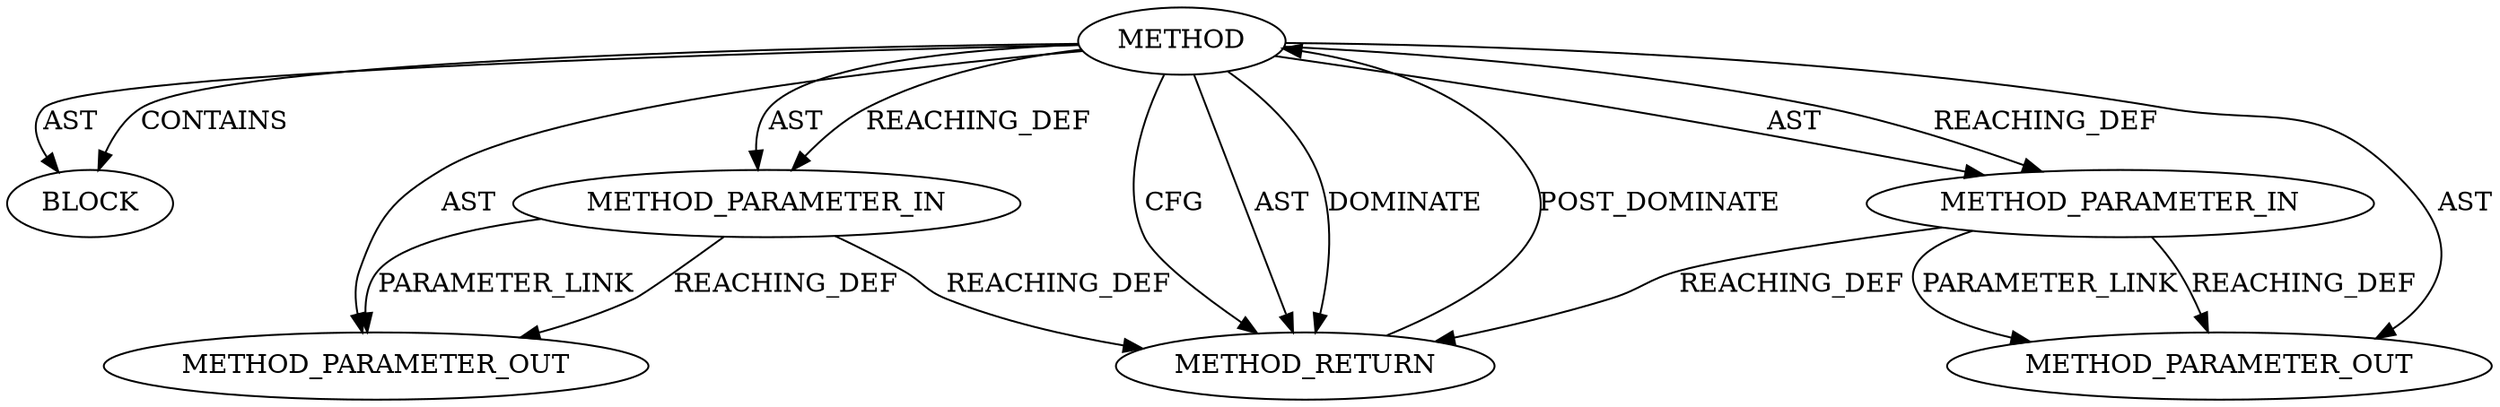 digraph {
  12052 [label=BLOCK ORDER=1 ARGUMENT_INDEX=1 CODE="<empty>" TYPE_FULL_NAME="ANY"]
  13280 [label=METHOD_PARAMETER_OUT ORDER=2 CODE="p2" IS_VARIADIC=false TYPE_FULL_NAME="ANY" EVALUATION_STRATEGY="BY_VALUE" INDEX=2 NAME="p2"]
  12049 [label=METHOD AST_PARENT_TYPE="NAMESPACE_BLOCK" AST_PARENT_FULL_NAME="<global>" ORDER=0 CODE="<empty>" FULL_NAME="<operator>.indirectFieldAccess" IS_EXTERNAL=true FILENAME="<empty>" SIGNATURE="" NAME="<operator>.indirectFieldAccess"]
  13279 [label=METHOD_PARAMETER_OUT ORDER=1 CODE="p1" IS_VARIADIC=false TYPE_FULL_NAME="ANY" EVALUATION_STRATEGY="BY_VALUE" INDEX=1 NAME="p1"]
  12053 [label=METHOD_RETURN ORDER=2 CODE="RET" TYPE_FULL_NAME="ANY" EVALUATION_STRATEGY="BY_VALUE"]
  12050 [label=METHOD_PARAMETER_IN ORDER=1 CODE="p1" IS_VARIADIC=false TYPE_FULL_NAME="ANY" EVALUATION_STRATEGY="BY_VALUE" INDEX=1 NAME="p1"]
  12051 [label=METHOD_PARAMETER_IN ORDER=2 CODE="p2" IS_VARIADIC=false TYPE_FULL_NAME="ANY" EVALUATION_STRATEGY="BY_VALUE" INDEX=2 NAME="p2"]
  12049 -> 13280 [label=AST ]
  12050 -> 13279 [label=PARAMETER_LINK ]
  12049 -> 12053 [label=CFG ]
  12049 -> 12053 [label=AST ]
  12051 -> 13280 [label=PARAMETER_LINK ]
  12049 -> 13279 [label=AST ]
  12049 -> 12051 [label=AST ]
  12049 -> 12050 [label=AST ]
  12051 -> 12053 [label=REACHING_DEF VARIABLE="p2"]
  12053 -> 12049 [label=POST_DOMINATE ]
  12049 -> 12050 [label=REACHING_DEF VARIABLE=""]
  12050 -> 12053 [label=REACHING_DEF VARIABLE="p1"]
  12050 -> 13279 [label=REACHING_DEF VARIABLE="p1"]
  12049 -> 12053 [label=DOMINATE ]
  12049 -> 12052 [label=AST ]
  12051 -> 13280 [label=REACHING_DEF VARIABLE="p2"]
  12049 -> 12051 [label=REACHING_DEF VARIABLE=""]
  12049 -> 12052 [label=CONTAINS ]
}
